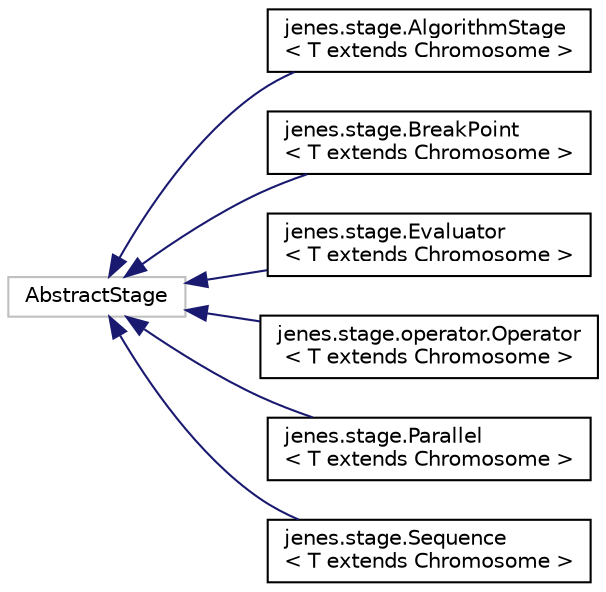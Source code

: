 digraph "Representación gráfica de la clase"
{
  edge [fontname="Helvetica",fontsize="10",labelfontname="Helvetica",labelfontsize="10"];
  node [fontname="Helvetica",fontsize="10",shape=record];
  rankdir="LR";
  Node1 [label="AbstractStage",height=0.2,width=0.4,color="grey75", fillcolor="white", style="filled"];
  Node1 -> Node2 [dir="back",color="midnightblue",fontsize="10",style="solid",fontname="Helvetica"];
  Node2 [label="jenes.stage.AlgorithmStage\l\< T extends Chromosome \>",height=0.2,width=0.4,color="black", fillcolor="white", style="filled",URL="$classjenes_1_1stage_1_1_algorithm_stage_3_01_t_01extends_01_chromosome_01_4.html"];
  Node1 -> Node3 [dir="back",color="midnightblue",fontsize="10",style="solid",fontname="Helvetica"];
  Node3 [label="jenes.stage.BreakPoint\l\< T extends Chromosome \>",height=0.2,width=0.4,color="black", fillcolor="white", style="filled",URL="$classjenes_1_1stage_1_1_break_point_3_01_t_01extends_01_chromosome_01_4.html"];
  Node1 -> Node4 [dir="back",color="midnightblue",fontsize="10",style="solid",fontname="Helvetica"];
  Node4 [label="jenes.stage.Evaluator\l\< T extends Chromosome \>",height=0.2,width=0.4,color="black", fillcolor="white", style="filled",URL="$classjenes_1_1stage_1_1_evaluator_3_01_t_01extends_01_chromosome_01_4.html"];
  Node1 -> Node5 [dir="back",color="midnightblue",fontsize="10",style="solid",fontname="Helvetica"];
  Node5 [label="jenes.stage.operator.Operator\l\< T extends Chromosome \>",height=0.2,width=0.4,color="black", fillcolor="white", style="filled",URL="$classjenes_1_1stage_1_1operator_1_1_operator_3_01_t_01extends_01_chromosome_01_4.html"];
  Node1 -> Node6 [dir="back",color="midnightblue",fontsize="10",style="solid",fontname="Helvetica"];
  Node6 [label="jenes.stage.Parallel\l\< T extends Chromosome \>",height=0.2,width=0.4,color="black", fillcolor="white", style="filled",URL="$classjenes_1_1stage_1_1_parallel_3_01_t_01extends_01_chromosome_01_4.html"];
  Node1 -> Node7 [dir="back",color="midnightblue",fontsize="10",style="solid",fontname="Helvetica"];
  Node7 [label="jenes.stage.Sequence\l\< T extends Chromosome \>",height=0.2,width=0.4,color="black", fillcolor="white", style="filled",URL="$classjenes_1_1stage_1_1_sequence_3_01_t_01extends_01_chromosome_01_4.html"];
}
